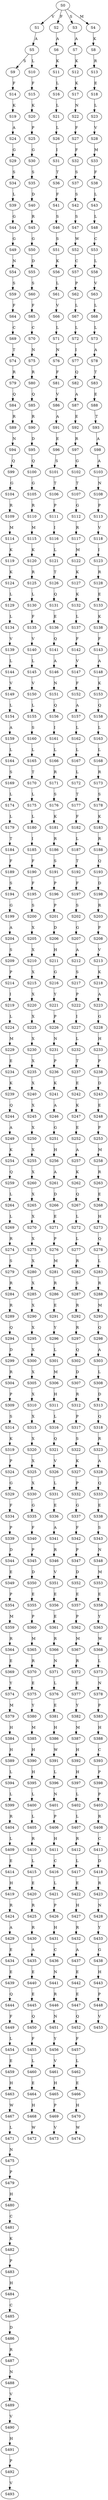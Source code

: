strict digraph  {
	S0 -> S1 [ label = V ];
	S0 -> S2 [ label = F ];
	S0 -> S3 [ label = S ];
	S0 -> S4 [ label = M ];
	S1 -> S5 [ label = A ];
	S2 -> S6 [ label = A ];
	S3 -> S7 [ label = A ];
	S4 -> S8 [ label = K ];
	S5 -> S9 [ label = S ];
	S5 -> S10 [ label = L ];
	S6 -> S11 [ label = K ];
	S7 -> S12 [ label = K ];
	S8 -> S13 [ label = R ];
	S9 -> S14 [ label = F ];
	S10 -> S15 [ label = F ];
	S11 -> S16 [ label = L ];
	S12 -> S17 [ label = K ];
	S13 -> S18 [ label = E ];
	S14 -> S19 [ label = K ];
	S15 -> S20 [ label = K ];
	S16 -> S21 [ label = L ];
	S17 -> S22 [ label = N ];
	S18 -> S23 [ label = L ];
	S19 -> S24 [ label = A ];
	S20 -> S25 [ label = P ];
	S21 -> S26 [ label = L ];
	S22 -> S27 [ label = F ];
	S23 -> S28 [ label = V ];
	S24 -> S29 [ label = G ];
	S25 -> S30 [ label = G ];
	S26 -> S31 [ label = I ];
	S27 -> S32 [ label = F ];
	S28 -> S33 [ label = M ];
	S29 -> S34 [ label = S ];
	S30 -> S35 [ label = S ];
	S31 -> S36 [ label = T ];
	S32 -> S37 [ label = S ];
	S33 -> S38 [ label = F ];
	S34 -> S39 [ label = L ];
	S35 -> S40 [ label = D ];
	S36 -> S41 [ label = F ];
	S37 -> S42 [ label = S ];
	S38 -> S43 [ label = L ];
	S39 -> S44 [ label = G ];
	S40 -> S45 [ label = R ];
	S41 -> S46 [ label = S ];
	S42 -> S47 [ label = S ];
	S43 -> S48 [ label = L ];
	S44 -> S49 [ label = G ];
	S45 -> S50 [ label = G ];
	S46 -> S51 [ label = S ];
	S47 -> S52 [ label = W ];
	S48 -> S53 [ label = C ];
	S49 -> S54 [ label = N ];
	S50 -> S55 [ label = D ];
	S51 -> S56 [ label = K ];
	S52 -> S57 [ label = C ];
	S53 -> S58 [ label = L ];
	S54 -> S59 [ label = S ];
	S55 -> S60 [ label = S ];
	S56 -> S61 [ label = L ];
	S57 -> S62 [ label = P ];
	S58 -> S63 [ label = V ];
	S59 -> S64 [ label = F ];
	S60 -> S65 [ label = F ];
	S61 -> S66 [ label = V ];
	S62 -> S67 [ label = L ];
	S63 -> S68 [ label = L ];
	S64 -> S69 [ label = C ];
	S65 -> S70 [ label = C ];
	S66 -> S71 [ label = L ];
	S67 -> S72 [ label = L ];
	S68 -> S73 [ label = L ];
	S69 -> S74 [ label = T ];
	S70 -> S75 [ label = N ];
	S71 -> S76 [ label = N ];
	S72 -> S77 [ label = I ];
	S73 -> S78 [ label = A ];
	S74 -> S79 [ label = R ];
	S75 -> S80 [ label = R ];
	S76 -> S81 [ label = F ];
	S77 -> S82 [ label = Q ];
	S78 -> S83 [ label = T ];
	S79 -> S84 [ label = Q ];
	S80 -> S85 [ label = Q ];
	S81 -> S86 [ label = V ];
	S82 -> S87 [ label = A ];
	S83 -> S88 [ label = E ];
	S84 -> S89 [ label = R ];
	S85 -> S90 [ label = R ];
	S86 -> S91 [ label = A ];
	S87 -> S92 [ label = E ];
	S88 -> S93 [ label = T ];
	S89 -> S94 [ label = N ];
	S90 -> S95 [ label = D ];
	S91 -> S96 [ label = E ];
	S92 -> S97 [ label = R ];
	S93 -> S98 [ label = A ];
	S94 -> S99 [ label = Q ];
	S95 -> S100 [ label = Q ];
	S96 -> S101 [ label = S ];
	S97 -> S102 [ label = G ];
	S98 -> S103 [ label = A ];
	S99 -> S104 [ label = G ];
	S100 -> S105 [ label = G ];
	S101 -> S106 [ label = T ];
	S102 -> S107 [ label = T ];
	S103 -> S108 [ label = N ];
	S104 -> S109 [ label = R ];
	S105 -> S110 [ label = R ];
	S106 -> S111 [ label = P ];
	S107 -> S112 [ label = G ];
	S108 -> S113 [ label = P ];
	S109 -> S114 [ label = M ];
	S110 -> S115 [ label = M ];
	S111 -> S116 [ label = I ];
	S112 -> S117 [ label = R ];
	S113 -> S118 [ label = V ];
	S114 -> S119 [ label = K ];
	S115 -> S120 [ label = K ];
	S116 -> S121 [ label = L ];
	S117 -> S122 [ label = M ];
	S118 -> S123 [ label = I ];
	S119 -> S124 [ label = K ];
	S120 -> S125 [ label = R ];
	S121 -> S126 [ label = T ];
	S122 -> S127 [ label = K ];
	S123 -> S128 [ label = R ];
	S124 -> S129 [ label = L ];
	S125 -> S130 [ label = L ];
	S126 -> S131 [ label = Q ];
	S127 -> S132 [ label = K ];
	S128 -> S133 [ label = E ];
	S129 -> S134 [ label = L ];
	S130 -> S135 [ label = F ];
	S131 -> S136 [ label = E ];
	S132 -> S137 [ label = L ];
	S133 -> S138 [ label = K ];
	S134 -> S139 [ label = V ];
	S135 -> S140 [ label = V ];
	S136 -> S141 [ label = Q ];
	S137 -> S142 [ label = F ];
	S138 -> S143 [ label = F ];
	S139 -> S144 [ label = L ];
	S140 -> S145 [ label = L ];
	S141 -> S146 [ label = A ];
	S142 -> S147 [ label = V ];
	S143 -> S148 [ label = A ];
	S144 -> S149 [ label = V ];
	S145 -> S150 [ label = V ];
	S146 -> S151 [ label = N ];
	S147 -> S152 [ label = F ];
	S148 -> S153 [ label = K ];
	S149 -> S154 [ label = L ];
	S150 -> S155 [ label = L ];
	S151 -> S156 [ label = Q ];
	S152 -> S157 [ label = A ];
	S153 -> S158 [ label = Q ];
	S154 -> S159 [ label = A ];
	S155 -> S160 [ label = S ];
	S156 -> S161 [ label = I ];
	S157 -> S162 [ label = L ];
	S158 -> S163 [ label = L ];
	S159 -> S164 [ label = L ];
	S160 -> S165 [ label = L ];
	S161 -> S166 [ label = L ];
	S162 -> S167 [ label = L ];
	S163 -> S168 [ label = L ];
	S164 -> S169 [ label = S ];
	S165 -> S170 [ label = T ];
	S166 -> S171 [ label = R ];
	S167 -> S172 [ label = L ];
	S168 -> S173 [ label = R ];
	S169 -> S174 [ label = L ];
	S170 -> S175 [ label = L ];
	S171 -> S176 [ label = S ];
	S172 -> S177 [ label = T ];
	S173 -> S178 [ label = S ];
	S174 -> S179 [ label = L ];
	S175 -> S180 [ label = L ];
	S176 -> S181 [ label = K ];
	S177 -> S182 [ label = F ];
	S178 -> S183 [ label = K ];
	S179 -> S184 [ label = T ];
	S180 -> S185 [ label = I ];
	S181 -> S186 [ label = R ];
	S182 -> S187 [ label = L ];
	S183 -> S188 [ label = R ];
	S184 -> S189 [ label = F ];
	S185 -> S190 [ label = F ];
	S186 -> S191 [ label = S ];
	S187 -> S192 [ label = T ];
	S188 -> S193 [ label = Q ];
	S189 -> S194 [ label = S ];
	S190 -> S195 [ label = F ];
	S191 -> S196 [ label = P ];
	S192 -> S197 [ label = F ];
	S193 -> S198 [ label = D ];
	S194 -> S199 [ label = G ];
	S195 -> S200 [ label = S ];
	S196 -> S201 [ label = P ];
	S197 -> S202 [ label = S ];
	S198 -> S203 [ label = R ];
	S199 -> S204 [ label = A ];
	S200 -> S205 [ label = X ];
	S201 -> S206 [ label = D ];
	S202 -> S207 [ label = G ];
	S203 -> S208 [ label = P ];
	S204 -> S209 [ label = S ];
	S205 -> S210 [ label = X ];
	S206 -> S211 [ label = H ];
	S207 -> S212 [ label = A ];
	S208 -> S213 [ label = V ];
	S209 -> S214 [ label = P ];
	S210 -> S215 [ label = X ];
	S211 -> S216 [ label = G ];
	S212 -> S217 [ label = S ];
	S213 -> S218 [ label = K ];
	S214 -> S219 [ label = I ];
	S215 -> S220 [ label = X ];
	S216 -> S221 [ label = Y ];
	S217 -> S222 [ label = P ];
	S218 -> S223 [ label = A ];
	S219 -> S224 [ label = L ];
	S220 -> S225 [ label = X ];
	S221 -> S226 [ label = P ];
	S222 -> S227 [ label = I ];
	S223 -> S228 [ label = G ];
	S224 -> S229 [ label = M ];
	S225 -> S230 [ label = X ];
	S226 -> S231 [ label = N ];
	S227 -> S232 [ label = L ];
	S228 -> S233 [ label = H ];
	S229 -> S234 [ label = E ];
	S230 -> S235 [ label = X ];
	S231 -> S236 [ label = P ];
	S232 -> S237 [ label = T ];
	S233 -> S238 [ label = P ];
	S234 -> S239 [ label = K ];
	S235 -> S240 [ label = X ];
	S236 -> S241 [ label = K ];
	S237 -> S242 [ label = E ];
	S238 -> S243 [ label = D ];
	S239 -> S244 [ label = Q ];
	S240 -> S245 [ label = X ];
	S241 -> S246 [ label = A ];
	S242 -> S247 [ label = K ];
	S243 -> S248 [ label = E ];
	S244 -> S249 [ label = A ];
	S245 -> S250 [ label = X ];
	S246 -> S251 [ label = G ];
	S247 -> S252 [ label = E ];
	S248 -> S253 [ label = P ];
	S249 -> S254 [ label = K ];
	S250 -> S255 [ label = X ];
	S251 -> S256 [ label = H ];
	S252 -> S257 [ label = A ];
	S253 -> S258 [ label = M ];
	S254 -> S259 [ label = Q ];
	S255 -> S260 [ label = X ];
	S256 -> S261 [ label = A ];
	S257 -> S262 [ label = K ];
	S258 -> S263 [ label = R ];
	S259 -> S264 [ label = L ];
	S260 -> S265 [ label = X ];
	S261 -> S266 [ label = D ];
	S262 -> S267 [ label = Q ];
	S263 -> S268 [ label = E ];
	S264 -> S269 [ label = L ];
	S265 -> S270 [ label = X ];
	S266 -> S271 [ label = E ];
	S267 -> S272 [ label = L ];
	S268 -> S273 [ label = H ];
	S269 -> S274 [ label = R ];
	S270 -> S275 [ label = X ];
	S271 -> S276 [ label = P ];
	S272 -> S277 [ label = L ];
	S273 -> S278 [ label = Q ];
	S274 -> S279 [ label = S ];
	S275 -> S280 [ label = X ];
	S276 -> S281 [ label = M ];
	S277 -> S282 [ label = R ];
	S278 -> S283 [ label = L ];
	S279 -> S284 [ label = R ];
	S280 -> S285 [ label = X ];
	S281 -> S286 [ label = R ];
	S282 -> S287 [ label = S ];
	S283 -> S288 [ label = R ];
	S284 -> S289 [ label = R ];
	S285 -> S290 [ label = X ];
	S286 -> S291 [ label = E ];
	S287 -> S292 [ label = R ];
	S288 -> S293 [ label = M ];
	S289 -> S294 [ label = Q ];
	S290 -> S295 [ label = X ];
	S291 -> S296 [ label = Y ];
	S292 -> S297 [ label = R ];
	S293 -> S298 [ label = Q ];
	S294 -> S299 [ label = D ];
	S295 -> S300 [ label = X ];
	S296 -> S301 [ label = L ];
	S297 -> S302 [ label = Q ];
	S298 -> S303 [ label = A ];
	S299 -> S304 [ label = R ];
	S300 -> S305 [ label = X ];
	S301 -> S306 [ label = M ];
	S302 -> S307 [ label = D ];
	S303 -> S308 [ label = L ];
	S304 -> S309 [ label = P ];
	S305 -> S310 [ label = X ];
	S306 -> S311 [ label = H ];
	S307 -> S312 [ label = R ];
	S308 -> S313 [ label = D ];
	S309 -> S314 [ label = S ];
	S310 -> S315 [ label = X ];
	S311 -> S316 [ label = L ];
	S312 -> S317 [ label = P ];
	S313 -> S318 [ label = Q ];
	S314 -> S319 [ label = K ];
	S315 -> S320 [ label = X ];
	S316 -> S321 [ label = Q ];
	S317 -> S322 [ label = S ];
	S318 -> S323 [ label = R ];
	S319 -> S324 [ label = P ];
	S320 -> S325 [ label = X ];
	S321 -> S326 [ label = V ];
	S322 -> S327 [ label = K ];
	S323 -> S328 [ label = A ];
	S324 -> S329 [ label = G ];
	S325 -> S330 [ label = X ];
	S326 -> S331 [ label = L ];
	S327 -> S332 [ label = P ];
	S328 -> S333 [ label = Q ];
	S329 -> S334 [ label = F ];
	S330 -> S335 [ label = G ];
	S331 -> S336 [ label = E ];
	S332 -> S337 [ label = G ];
	S333 -> S338 [ label = E ];
	S334 -> S339 [ label = P ];
	S335 -> S340 [ label = F ];
	S336 -> S341 [ label = A ];
	S337 -> S342 [ label = F ];
	S338 -> S343 [ label = S ];
	S339 -> S344 [ label = D ];
	S340 -> S345 [ label = P ];
	S341 -> S346 [ label = R ];
	S342 -> S347 [ label = P ];
	S343 -> S348 [ label = N ];
	S344 -> S349 [ label = E ];
	S345 -> S350 [ label = D ];
	S346 -> S351 [ label = V ];
	S347 -> S352 [ label = D ];
	S348 -> S353 [ label = M ];
	S349 -> S354 [ label = P ];
	S350 -> S355 [ label = E ];
	S351 -> S356 [ label = E ];
	S352 -> S357 [ label = E ];
	S353 -> S358 [ label = E ];
	S354 -> S359 [ label = M ];
	S355 -> S360 [ label = P ];
	S356 -> S361 [ label = E ];
	S357 -> S362 [ label = P ];
	S358 -> S363 [ label = Y ];
	S359 -> S364 [ label = R ];
	S360 -> S365 [ label = M ];
	S361 -> S366 [ label = R ];
	S362 -> S367 [ label = M ];
	S363 -> S368 [ label = W ];
	S364 -> S369 [ label = E ];
	S365 -> S370 [ label = R ];
	S366 -> S371 [ label = N ];
	S367 -> S372 [ label = R ];
	S368 -> S373 [ label = L ];
	S369 -> S374 [ label = Y ];
	S370 -> S375 [ label = E ];
	S371 -> S376 [ label = L ];
	S372 -> S377 [ label = E ];
	S373 -> S378 [ label = N ];
	S374 -> S379 [ label = M ];
	S375 -> S380 [ label = Y ];
	S376 -> S381 [ label = E ];
	S377 -> S382 [ label = Y ];
	S378 -> S383 [ label = P ];
	S379 -> S384 [ label = H ];
	S380 -> S385 [ label = M ];
	S381 -> S386 [ label = H ];
	S382 -> S387 [ label = M ];
	S383 -> S388 [ label = H ];
	S384 -> S389 [ label = H ];
	S385 -> S390 [ label = H ];
	S386 -> S391 [ label = W ];
	S387 -> S392 [ label = H ];
	S388 -> S393 [ label = C ];
	S389 -> S394 [ label = L ];
	S390 -> S395 [ label = H ];
	S391 -> S396 [ label = L ];
	S392 -> S397 [ label = H ];
	S393 -> S398 [ label = P ];
	S394 -> S399 [ label = L ];
	S395 -> S400 [ label = L ];
	S396 -> S401 [ label = N ];
	S397 -> S402 [ label = L ];
	S398 -> S403 [ label = P ];
	S399 -> S404 [ label = R ];
	S400 -> S405 [ label = L ];
	S401 -> S406 [ label = P ];
	S402 -> S407 [ label = L ];
	S403 -> S408 [ label = R ];
	S404 -> S409 [ label = L ];
	S405 -> S410 [ label = R ];
	S406 -> S411 [ label = H ];
	S407 -> S412 [ label = R ];
	S408 -> S413 [ label = C ];
	S409 -> S414 [ label = E ];
	S410 -> S415 [ label = L ];
	S411 -> S416 [ label = C ];
	S412 -> S417 [ label = L ];
	S413 -> S418 [ label = D ];
	S414 -> S419 [ label = H ];
	S415 -> S420 [ label = E ];
	S416 -> S421 [ label = L ];
	S417 -> S422 [ label = E ];
	S418 -> S423 [ label = R ];
	S419 -> S424 [ label = R ];
	S420 -> S425 [ label = R ];
	S421 -> S426 [ label = P ];
	S422 -> S427 [ label = H ];
	S423 -> S428 [ label = N ];
	S424 -> S429 [ label = A ];
	S425 -> S430 [ label = R ];
	S426 -> S431 [ label = H ];
	S427 -> S432 [ label = R ];
	S428 -> S433 [ label = Y ];
	S429 -> S434 [ label = E ];
	S430 -> S435 [ label = A ];
	S431 -> S436 [ label = C ];
	S432 -> S437 [ label = A ];
	S433 -> S438 [ label = G ];
	S434 -> S439 [ label = E ];
	S435 -> S440 [ label = E ];
	S436 -> S441 [ label = N ];
	S437 -> S442 [ label = E ];
	S438 -> S443 [ label = H ];
	S439 -> S444 [ label = Q ];
	S440 -> S445 [ label = E ];
	S441 -> S446 [ label = R ];
	S442 -> S447 [ label = E ];
	S443 -> S448 [ label = P ];
	S444 -> S449 [ label = F ];
	S445 -> S450 [ label = Q ];
	S446 -> S451 [ label = N ];
	S447 -> S452 [ label = Q ];
	S448 -> S453 [ label = V ];
	S449 -> S454 [ label = L ];
	S450 -> S455 [ label = F ];
	S451 -> S456 [ label = Y ];
	S452 -> S457 [ label = F ];
	S454 -> S459 [ label = E ];
	S455 -> S460 [ label = L ];
	S456 -> S461 [ label = V ];
	S457 -> S462 [ label = L ];
	S459 -> S463 [ label = H ];
	S460 -> S464 [ label = E ];
	S461 -> S465 [ label = H ];
	S462 -> S466 [ label = E ];
	S463 -> S467 [ label = W ];
	S464 -> S468 [ label = H ];
	S465 -> S469 [ label = P ];
	S466 -> S470 [ label = H ];
	S467 -> S471 [ label = L ];
	S468 -> S472 [ label = W ];
	S469 -> S473 [ label = V ];
	S470 -> S474 [ label = W ];
	S471 -> S475 [ label = N ];
	S475 -> S479 [ label = P ];
	S479 -> S480 [ label = H ];
	S480 -> S481 [ label = C ];
	S481 -> S482 [ label = K ];
	S482 -> S483 [ label = P ];
	S483 -> S484 [ label = H ];
	S484 -> S485 [ label = C ];
	S485 -> S486 [ label = D ];
	S486 -> S487 [ label = R ];
	S487 -> S488 [ label = N ];
	S488 -> S489 [ label = V ];
	S489 -> S490 [ label = V ];
	S490 -> S491 [ label = H ];
	S491 -> S492 [ label = P ];
	S492 -> S493 [ label = V ];
}
